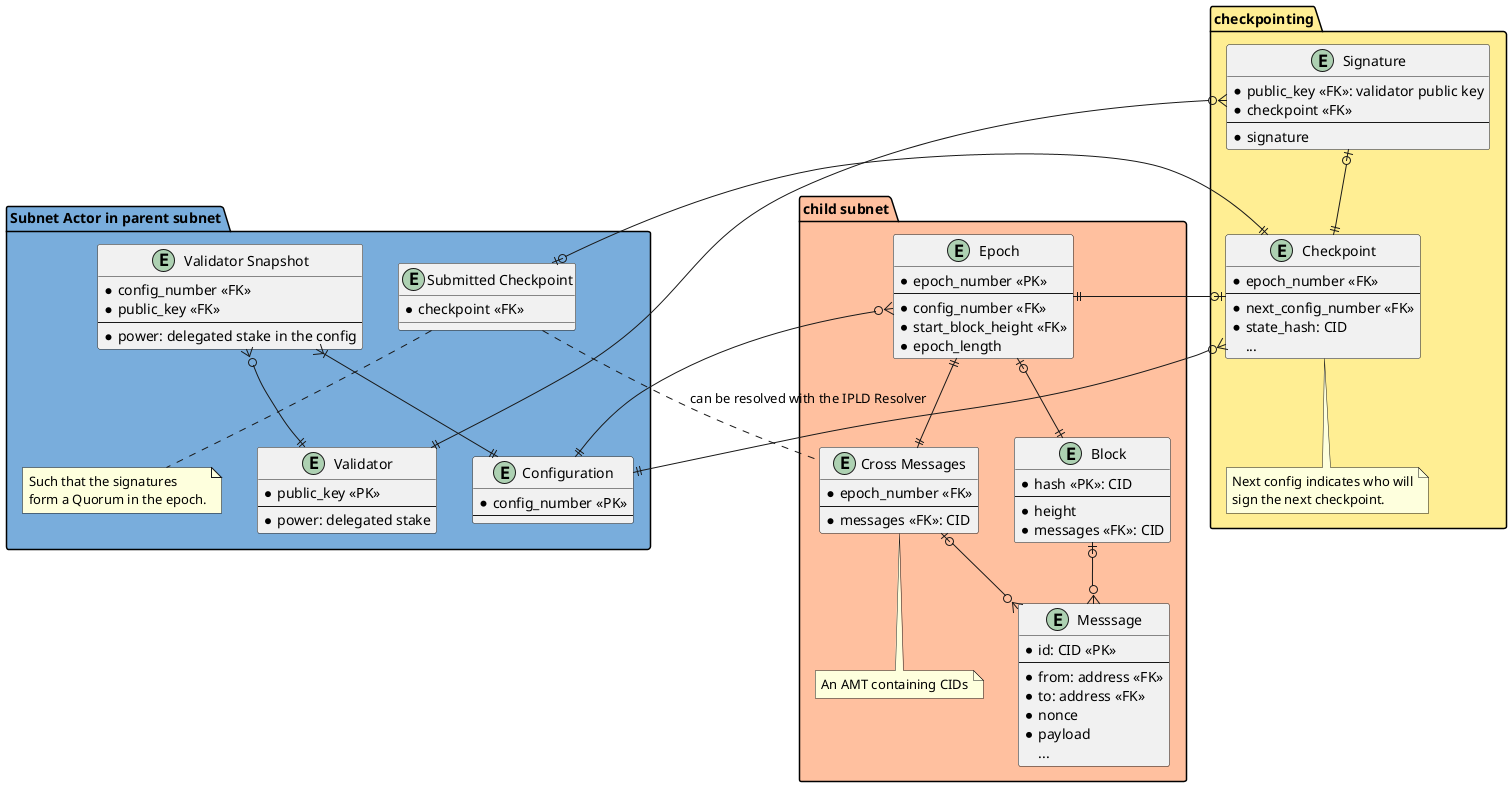 
@startuml Checkpointing Schema

package "Subnet Actor in parent subnet" #79ADDC {
  entity "Validator" as validator {
    * public_key <<PK>>
    --
    * power: delegated stake
  }

  entity "Configuration" as config {
    * config_number <<PK>>
    --
  }

  entity "Validator Snapshot" as validator_snapshot {
    * config_number <<FK>>
    * public_key <<FK>>
    --
    * power: delegated stake in the config
  }

  entity "Submitted Checkpoint" as submit_ckpt {
    * checkpoint <<FK>>
  }
  note bottom of submit_ckpt
    Such that the signatures
    form a Quorum in the epoch.
  end note
}

package "checkpointing" #FFEE93 {
  entity "Checkpoint" as ckpt {
    * epoch_number <<FK>>
    --
    * next_config_number <<FK>>
    * state_hash: CID
    ...
  }
  note bottom of ckpt
  Next config indicates who will
  sign the next checkpoint.
  end note

  entity "Signature" as sig {
    * public_key <<FK>>: validator public key
    * checkpoint <<FK>>
    --
    * signature
  }
}


package "child subnet" #FFC09F {
  entity "Epoch" as epoch {
    * epoch_number <<PK>>
    --
    * config_number <<FK>>
    * start_block_height <<FK>>
    * epoch_length
  }

  entity "Cross Messages" as cross_msgs {
    * epoch_number <<FK>>
    --
    * messages <<FK>>: CID
  }
  note bottom of cross_msgs
    An AMT containing CIDs
  end note

  entity "Messsage" as msg {
    * id: CID <<PK>>
    --
    * from: address <<FK>>
    * to: address <<FK>>
    * nonce
    * payload
    ...
  }

  entity "Block" as block {
    * hash <<PK>>: CID
    --
    * height
    * messages <<FK>>: CID
  }
}

block |o--o{ msg

validator_snapshot }|--|| config
validator_snapshot }o--|| validator

epoch }o--|| config
epoch |o--|| block
epoch ||--|| cross_msgs
epoch ||--o| ckpt

sig |o--|| ckpt
sig }o--|| validator

ckpt }o--|| config
ckpt ||--o| submit_ckpt


cross_msgs |o--o{ msg

submit_ckpt .. cross_msgs : can be resolved with the IPLD Resolver


@enduml
